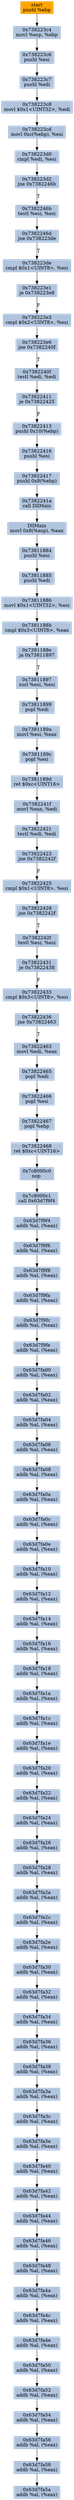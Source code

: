 digraph G {
node[shape=rectangle,style=filled,fillcolor=lightsteelblue,color=lightsteelblue]
bgcolor="transparent"
a0x738223c3pushl_ebp[label="start\npushl %ebp",color="lightgrey",fillcolor="orange"];
a0x738223c4movl_esp_ebp[label="0x738223c4\nmovl %esp, %ebp"];
a0x738223c6pushl_esi[label="0x738223c6\npushl %esi"];
a0x738223c7pushl_edi[label="0x738223c7\npushl %edi"];
a0x738223c8movl_0x1UINT32_edi[label="0x738223c8\nmovl $0x1<UINT32>, %edi"];
a0x738223cdmovl_0xcebp__esi[label="0x738223cd\nmovl 0xc(%ebp), %esi"];
a0x738223d0cmpl_edi_esi[label="0x738223d0\ncmpl %edi, %esi"];
a0x738223d2jne_0x7382246b[label="0x738223d2\njne 0x7382246b"];
a0x7382246btestl_esi_esi[label="0x7382246b\ntestl %esi, %esi"];
a0x7382246djne_0x738223de[label="0x7382246d\njne 0x738223de"];
a0x738223decmpl_0x1UINT8_esi[label="0x738223de\ncmpl $0x1<UINT8>, %esi"];
a0x738223e1je_0x738223e8[label="0x738223e1\nje 0x738223e8"];
a0x738223e3cmpl_0x2UINT8_esi[label="0x738223e3\ncmpl $0x2<UINT8>, %esi"];
a0x738223e6jne_0x7382240f[label="0x738223e6\njne 0x7382240f"];
a0x7382240ftestl_edi_edi[label="0x7382240f\ntestl %edi, %edi"];
a0x73822411je_0x73822425[label="0x73822411\nje 0x73822425"];
a0x73822413pushl_0x10ebp_[label="0x73822413\npushl 0x10(%ebp)"];
a0x73822416pushl_esi[label="0x73822416\npushl %esi"];
a0x73822417pushl_0x8ebp_[label="0x73822417\npushl 0x8(%ebp)"];
a0x7382241acall_DllMain[label="0x7382241a\ncall DllMain"];
a0x73811880movl_0x8esp__eax[label="DllMain\nmovl 0x8(%esp), %eax"];
a0x73811884pushl_esi[label="0x73811884\npushl %esi"];
a0x73811885pushl_edi[label="0x73811885\npushl %edi"];
a0x73811886movl_0x1UINT32_esi[label="0x73811886\nmovl $0x1<UINT32>, %esi"];
a0x7381188bcmpl_0x3UINT8_eax[label="0x7381188b\ncmpl $0x3<UINT8>, %eax"];
a0x7381188eja_0x73811897[label="0x7381188e\nja 0x73811897"];
a0x73811897xorl_esi_esi[label="0x73811897\nxorl %esi, %esi"];
a0x73811899popl_edi[label="0x73811899\npopl %edi"];
a0x7381189amovl_esi_eax[label="0x7381189a\nmovl %esi, %eax"];
a0x7381189cpopl_esi[label="0x7381189c\npopl %esi"];
a0x7381189dret_0xcUINT16[label="0x7381189d\nret $0xc<UINT16>"];
a0x7382241fmovl_eax_edi[label="0x7382241f\nmovl %eax, %edi"];
a0x73822421testl_edi_edi[label="0x73822421\ntestl %edi, %edi"];
a0x73822423jne_0x7382242f[label="0x73822423\njne 0x7382242f"];
a0x73822425cmpl_0x1UINT8_esi[label="0x73822425\ncmpl $0x1<UINT8>, %esi"];
a0x73822428jne_0x7382242f[label="0x73822428\njne 0x7382242f"];
a0x7382242ftestl_esi_esi[label="0x7382242f\ntestl %esi, %esi"];
a0x73822431je_0x73822438[label="0x73822431\nje 0x73822438"];
a0x73822433cmpl_0x3UINT8_esi[label="0x73822433\ncmpl $0x3<UINT8>, %esi"];
a0x73822436jne_0x73822463[label="0x73822436\njne 0x73822463"];
a0x73822463movl_edi_eax[label="0x73822463\nmovl %edi, %eax"];
a0x73822465popl_edi[label="0x73822465\npopl %edi"];
a0x73822466popl_esi[label="0x73822466\npopl %esi"];
a0x73822467popl_ebp[label="0x73822467\npopl %ebp"];
a0x73822468ret_0xcUINT16[label="0x73822468\nret $0xc<UINT16>"];
a0x7c8000c0nop_[label="0x7c8000c0\nnop "];
a0x7c8000c1call_0x63d7f9f4[label="0x7c8000c1\ncall 0x63d7f9f4"];
a0x63d7f9f4addb_al_eax_[label="0x63d7f9f4\naddb %al, (%eax)"];
a0x63d7f9f6addb_al_eax_[label="0x63d7f9f6\naddb %al, (%eax)"];
a0x63d7f9f8addb_al_eax_[label="0x63d7f9f8\naddb %al, (%eax)"];
a0x63d7f9faaddb_al_eax_[label="0x63d7f9fa\naddb %al, (%eax)"];
a0x63d7f9fcaddb_al_eax_[label="0x63d7f9fc\naddb %al, (%eax)"];
a0x63d7f9feaddb_al_eax_[label="0x63d7f9fe\naddb %al, (%eax)"];
a0x63d7fa00addb_al_eax_[label="0x63d7fa00\naddb %al, (%eax)"];
a0x63d7fa02addb_al_eax_[label="0x63d7fa02\naddb %al, (%eax)"];
a0x63d7fa04addb_al_eax_[label="0x63d7fa04\naddb %al, (%eax)"];
a0x63d7fa06addb_al_eax_[label="0x63d7fa06\naddb %al, (%eax)"];
a0x63d7fa08addb_al_eax_[label="0x63d7fa08\naddb %al, (%eax)"];
a0x63d7fa0aaddb_al_eax_[label="0x63d7fa0a\naddb %al, (%eax)"];
a0x63d7fa0caddb_al_eax_[label="0x63d7fa0c\naddb %al, (%eax)"];
a0x63d7fa0eaddb_al_eax_[label="0x63d7fa0e\naddb %al, (%eax)"];
a0x63d7fa10addb_al_eax_[label="0x63d7fa10\naddb %al, (%eax)"];
a0x63d7fa12addb_al_eax_[label="0x63d7fa12\naddb %al, (%eax)"];
a0x63d7fa14addb_al_eax_[label="0x63d7fa14\naddb %al, (%eax)"];
a0x63d7fa16addb_al_eax_[label="0x63d7fa16\naddb %al, (%eax)"];
a0x63d7fa18addb_al_eax_[label="0x63d7fa18\naddb %al, (%eax)"];
a0x63d7fa1aaddb_al_eax_[label="0x63d7fa1a\naddb %al, (%eax)"];
a0x63d7fa1caddb_al_eax_[label="0x63d7fa1c\naddb %al, (%eax)"];
a0x63d7fa1eaddb_al_eax_[label="0x63d7fa1e\naddb %al, (%eax)"];
a0x63d7fa20addb_al_eax_[label="0x63d7fa20\naddb %al, (%eax)"];
a0x63d7fa22addb_al_eax_[label="0x63d7fa22\naddb %al, (%eax)"];
a0x63d7fa24addb_al_eax_[label="0x63d7fa24\naddb %al, (%eax)"];
a0x63d7fa26addb_al_eax_[label="0x63d7fa26\naddb %al, (%eax)"];
a0x63d7fa28addb_al_eax_[label="0x63d7fa28\naddb %al, (%eax)"];
a0x63d7fa2aaddb_al_eax_[label="0x63d7fa2a\naddb %al, (%eax)"];
a0x63d7fa2caddb_al_eax_[label="0x63d7fa2c\naddb %al, (%eax)"];
a0x63d7fa2eaddb_al_eax_[label="0x63d7fa2e\naddb %al, (%eax)"];
a0x63d7fa30addb_al_eax_[label="0x63d7fa30\naddb %al, (%eax)"];
a0x63d7fa32addb_al_eax_[label="0x63d7fa32\naddb %al, (%eax)"];
a0x63d7fa34addb_al_eax_[label="0x63d7fa34\naddb %al, (%eax)"];
a0x63d7fa36addb_al_eax_[label="0x63d7fa36\naddb %al, (%eax)"];
a0x63d7fa38addb_al_eax_[label="0x63d7fa38\naddb %al, (%eax)"];
a0x63d7fa3aaddb_al_eax_[label="0x63d7fa3a\naddb %al, (%eax)"];
a0x63d7fa3caddb_al_eax_[label="0x63d7fa3c\naddb %al, (%eax)"];
a0x63d7fa3eaddb_al_eax_[label="0x63d7fa3e\naddb %al, (%eax)"];
a0x63d7fa40addb_al_eax_[label="0x63d7fa40\naddb %al, (%eax)"];
a0x63d7fa42addb_al_eax_[label="0x63d7fa42\naddb %al, (%eax)"];
a0x63d7fa44addb_al_eax_[label="0x63d7fa44\naddb %al, (%eax)"];
a0x63d7fa46addb_al_eax_[label="0x63d7fa46\naddb %al, (%eax)"];
a0x63d7fa48addb_al_eax_[label="0x63d7fa48\naddb %al, (%eax)"];
a0x63d7fa4aaddb_al_eax_[label="0x63d7fa4a\naddb %al, (%eax)"];
a0x63d7fa4caddb_al_eax_[label="0x63d7fa4c\naddb %al, (%eax)"];
a0x63d7fa4eaddb_al_eax_[label="0x63d7fa4e\naddb %al, (%eax)"];
a0x63d7fa50addb_al_eax_[label="0x63d7fa50\naddb %al, (%eax)"];
a0x63d7fa52addb_al_eax_[label="0x63d7fa52\naddb %al, (%eax)"];
a0x63d7fa54addb_al_eax_[label="0x63d7fa54\naddb %al, (%eax)"];
a0x63d7fa56addb_al_eax_[label="0x63d7fa56\naddb %al, (%eax)"];
a0x63d7fa58addb_al_eax_[label="0x63d7fa58\naddb %al, (%eax)"];
a0x63d7fa5aaddb_al_eax_[label="0x63d7fa5a\naddb %al, (%eax)"];
a0x738223c3pushl_ebp -> a0x738223c4movl_esp_ebp [color="#000000"];
a0x738223c4movl_esp_ebp -> a0x738223c6pushl_esi [color="#000000"];
a0x738223c6pushl_esi -> a0x738223c7pushl_edi [color="#000000"];
a0x738223c7pushl_edi -> a0x738223c8movl_0x1UINT32_edi [color="#000000"];
a0x738223c8movl_0x1UINT32_edi -> a0x738223cdmovl_0xcebp__esi [color="#000000"];
a0x738223cdmovl_0xcebp__esi -> a0x738223d0cmpl_edi_esi [color="#000000"];
a0x738223d0cmpl_edi_esi -> a0x738223d2jne_0x7382246b [color="#000000"];
a0x738223d2jne_0x7382246b -> a0x7382246btestl_esi_esi [color="#000000",label="T"];
a0x7382246btestl_esi_esi -> a0x7382246djne_0x738223de [color="#000000"];
a0x7382246djne_0x738223de -> a0x738223decmpl_0x1UINT8_esi [color="#000000",label="T"];
a0x738223decmpl_0x1UINT8_esi -> a0x738223e1je_0x738223e8 [color="#000000"];
a0x738223e1je_0x738223e8 -> a0x738223e3cmpl_0x2UINT8_esi [color="#000000",label="F"];
a0x738223e3cmpl_0x2UINT8_esi -> a0x738223e6jne_0x7382240f [color="#000000"];
a0x738223e6jne_0x7382240f -> a0x7382240ftestl_edi_edi [color="#000000",label="T"];
a0x7382240ftestl_edi_edi -> a0x73822411je_0x73822425 [color="#000000"];
a0x73822411je_0x73822425 -> a0x73822413pushl_0x10ebp_ [color="#000000",label="F"];
a0x73822413pushl_0x10ebp_ -> a0x73822416pushl_esi [color="#000000"];
a0x73822416pushl_esi -> a0x73822417pushl_0x8ebp_ [color="#000000"];
a0x73822417pushl_0x8ebp_ -> a0x7382241acall_DllMain [color="#000000"];
a0x7382241acall_DllMain -> a0x73811880movl_0x8esp__eax [color="#000000"];
a0x73811880movl_0x8esp__eax -> a0x73811884pushl_esi [color="#000000"];
a0x73811884pushl_esi -> a0x73811885pushl_edi [color="#000000"];
a0x73811885pushl_edi -> a0x73811886movl_0x1UINT32_esi [color="#000000"];
a0x73811886movl_0x1UINT32_esi -> a0x7381188bcmpl_0x3UINT8_eax [color="#000000"];
a0x7381188bcmpl_0x3UINT8_eax -> a0x7381188eja_0x73811897 [color="#000000"];
a0x7381188eja_0x73811897 -> a0x73811897xorl_esi_esi [color="#000000",label="T"];
a0x73811897xorl_esi_esi -> a0x73811899popl_edi [color="#000000"];
a0x73811899popl_edi -> a0x7381189amovl_esi_eax [color="#000000"];
a0x7381189amovl_esi_eax -> a0x7381189cpopl_esi [color="#000000"];
a0x7381189cpopl_esi -> a0x7381189dret_0xcUINT16 [color="#000000"];
a0x7381189dret_0xcUINT16 -> a0x7382241fmovl_eax_edi [color="#000000"];
a0x7382241fmovl_eax_edi -> a0x73822421testl_edi_edi [color="#000000"];
a0x73822421testl_edi_edi -> a0x73822423jne_0x7382242f [color="#000000"];
a0x73822423jne_0x7382242f -> a0x73822425cmpl_0x1UINT8_esi [color="#000000",label="F"];
a0x73822425cmpl_0x1UINT8_esi -> a0x73822428jne_0x7382242f [color="#000000"];
a0x73822428jne_0x7382242f -> a0x7382242ftestl_esi_esi [color="#000000",label="T"];
a0x7382242ftestl_esi_esi -> a0x73822431je_0x73822438 [color="#000000"];
a0x73822431je_0x73822438 -> a0x73822433cmpl_0x3UINT8_esi [color="#000000",label="F"];
a0x73822433cmpl_0x3UINT8_esi -> a0x73822436jne_0x73822463 [color="#000000"];
a0x73822436jne_0x73822463 -> a0x73822463movl_edi_eax [color="#000000",label="T"];
a0x73822463movl_edi_eax -> a0x73822465popl_edi [color="#000000"];
a0x73822465popl_edi -> a0x73822466popl_esi [color="#000000"];
a0x73822466popl_esi -> a0x73822467popl_ebp [color="#000000"];
a0x73822467popl_ebp -> a0x73822468ret_0xcUINT16 [color="#000000"];
a0x73822468ret_0xcUINT16 -> a0x7c8000c0nop_ [color="#000000"];
a0x7c8000c0nop_ -> a0x7c8000c1call_0x63d7f9f4 [color="#000000"];
a0x7c8000c1call_0x63d7f9f4 -> a0x63d7f9f4addb_al_eax_ [color="#000000"];
a0x63d7f9f4addb_al_eax_ -> a0x63d7f9f6addb_al_eax_ [color="#000000"];
a0x63d7f9f6addb_al_eax_ -> a0x63d7f9f8addb_al_eax_ [color="#000000"];
a0x63d7f9f8addb_al_eax_ -> a0x63d7f9faaddb_al_eax_ [color="#000000"];
a0x63d7f9faaddb_al_eax_ -> a0x63d7f9fcaddb_al_eax_ [color="#000000"];
a0x63d7f9fcaddb_al_eax_ -> a0x63d7f9feaddb_al_eax_ [color="#000000"];
a0x63d7f9feaddb_al_eax_ -> a0x63d7fa00addb_al_eax_ [color="#000000"];
a0x63d7fa00addb_al_eax_ -> a0x63d7fa02addb_al_eax_ [color="#000000"];
a0x63d7fa02addb_al_eax_ -> a0x63d7fa04addb_al_eax_ [color="#000000"];
a0x63d7fa04addb_al_eax_ -> a0x63d7fa06addb_al_eax_ [color="#000000"];
a0x63d7fa06addb_al_eax_ -> a0x63d7fa08addb_al_eax_ [color="#000000"];
a0x63d7fa08addb_al_eax_ -> a0x63d7fa0aaddb_al_eax_ [color="#000000"];
a0x63d7fa0aaddb_al_eax_ -> a0x63d7fa0caddb_al_eax_ [color="#000000"];
a0x63d7fa0caddb_al_eax_ -> a0x63d7fa0eaddb_al_eax_ [color="#000000"];
a0x63d7fa0eaddb_al_eax_ -> a0x63d7fa10addb_al_eax_ [color="#000000"];
a0x63d7fa10addb_al_eax_ -> a0x63d7fa12addb_al_eax_ [color="#000000"];
a0x63d7fa12addb_al_eax_ -> a0x63d7fa14addb_al_eax_ [color="#000000"];
a0x63d7fa14addb_al_eax_ -> a0x63d7fa16addb_al_eax_ [color="#000000"];
a0x63d7fa16addb_al_eax_ -> a0x63d7fa18addb_al_eax_ [color="#000000"];
a0x63d7fa18addb_al_eax_ -> a0x63d7fa1aaddb_al_eax_ [color="#000000"];
a0x63d7fa1aaddb_al_eax_ -> a0x63d7fa1caddb_al_eax_ [color="#000000"];
a0x63d7fa1caddb_al_eax_ -> a0x63d7fa1eaddb_al_eax_ [color="#000000"];
a0x63d7fa1eaddb_al_eax_ -> a0x63d7fa20addb_al_eax_ [color="#000000"];
a0x63d7fa20addb_al_eax_ -> a0x63d7fa22addb_al_eax_ [color="#000000"];
a0x63d7fa22addb_al_eax_ -> a0x63d7fa24addb_al_eax_ [color="#000000"];
a0x63d7fa24addb_al_eax_ -> a0x63d7fa26addb_al_eax_ [color="#000000"];
a0x63d7fa26addb_al_eax_ -> a0x63d7fa28addb_al_eax_ [color="#000000"];
a0x63d7fa28addb_al_eax_ -> a0x63d7fa2aaddb_al_eax_ [color="#000000"];
a0x63d7fa2aaddb_al_eax_ -> a0x63d7fa2caddb_al_eax_ [color="#000000"];
a0x63d7fa2caddb_al_eax_ -> a0x63d7fa2eaddb_al_eax_ [color="#000000"];
a0x63d7fa2eaddb_al_eax_ -> a0x63d7fa30addb_al_eax_ [color="#000000"];
a0x63d7fa30addb_al_eax_ -> a0x63d7fa32addb_al_eax_ [color="#000000"];
a0x63d7fa32addb_al_eax_ -> a0x63d7fa34addb_al_eax_ [color="#000000"];
a0x63d7fa34addb_al_eax_ -> a0x63d7fa36addb_al_eax_ [color="#000000"];
a0x63d7fa36addb_al_eax_ -> a0x63d7fa38addb_al_eax_ [color="#000000"];
a0x63d7fa38addb_al_eax_ -> a0x63d7fa3aaddb_al_eax_ [color="#000000"];
a0x63d7fa3aaddb_al_eax_ -> a0x63d7fa3caddb_al_eax_ [color="#000000"];
a0x63d7fa3caddb_al_eax_ -> a0x63d7fa3eaddb_al_eax_ [color="#000000"];
a0x63d7fa3eaddb_al_eax_ -> a0x63d7fa40addb_al_eax_ [color="#000000"];
a0x63d7fa40addb_al_eax_ -> a0x63d7fa42addb_al_eax_ [color="#000000"];
a0x63d7fa42addb_al_eax_ -> a0x63d7fa44addb_al_eax_ [color="#000000"];
a0x63d7fa44addb_al_eax_ -> a0x63d7fa46addb_al_eax_ [color="#000000"];
a0x63d7fa46addb_al_eax_ -> a0x63d7fa48addb_al_eax_ [color="#000000"];
a0x63d7fa48addb_al_eax_ -> a0x63d7fa4aaddb_al_eax_ [color="#000000"];
a0x63d7fa4aaddb_al_eax_ -> a0x63d7fa4caddb_al_eax_ [color="#000000"];
a0x63d7fa4caddb_al_eax_ -> a0x63d7fa4eaddb_al_eax_ [color="#000000"];
a0x63d7fa4eaddb_al_eax_ -> a0x63d7fa50addb_al_eax_ [color="#000000"];
a0x63d7fa50addb_al_eax_ -> a0x63d7fa52addb_al_eax_ [color="#000000"];
a0x63d7fa52addb_al_eax_ -> a0x63d7fa54addb_al_eax_ [color="#000000"];
a0x63d7fa54addb_al_eax_ -> a0x63d7fa56addb_al_eax_ [color="#000000"];
a0x63d7fa56addb_al_eax_ -> a0x63d7fa58addb_al_eax_ [color="#000000"];
a0x63d7fa58addb_al_eax_ -> a0x63d7fa5aaddb_al_eax_ [color="#000000"];
}
